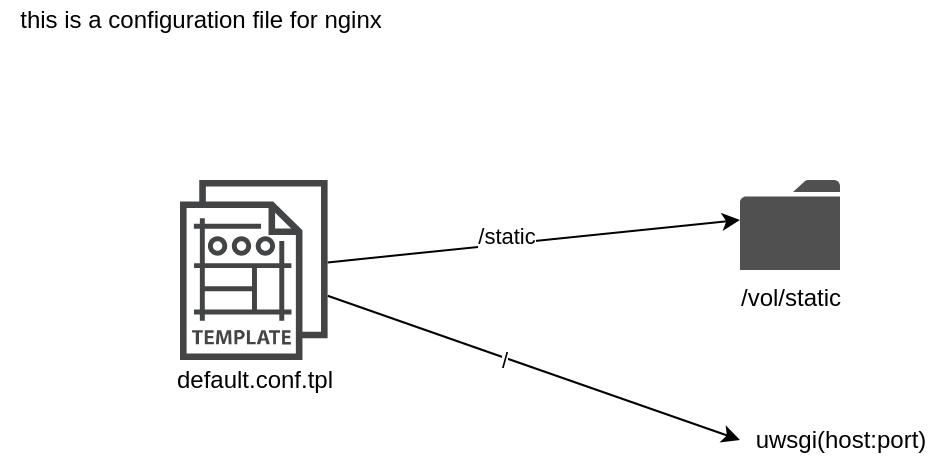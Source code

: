 <mxfile version="13.1.3">
    <diagram id="6hGFLwfOUW9BJ-s0fimq" name="Page-1">
        <mxGraphModel dx="837" dy="571" grid="1" gridSize="10" guides="1" tooltips="1" connect="1" arrows="1" fold="1" page="1" pageScale="1" pageWidth="827" pageHeight="1169" math="0" shadow="0">
            <root>
                <mxCell id="0"/>
                <mxCell id="1" parent="0"/>
                <mxCell id="8" style="rounded=0;orthogonalLoop=1;jettySize=auto;html=1;" edge="1" parent="1" source="3">
                    <mxGeometry relative="1" as="geometry">
                        <mxPoint x="430" y="170" as="targetPoint"/>
                    </mxGeometry>
                </mxCell>
                <mxCell id="12" value="/static" style="edgeLabel;html=1;align=center;verticalAlign=middle;resizable=0;points=[];" vertex="1" connectable="0" parent="8">
                    <mxGeometry x="-0.135" y="4" relative="1" as="geometry">
                        <mxPoint as="offset"/>
                    </mxGeometry>
                </mxCell>
                <mxCell id="11" style="edgeStyle=none;rounded=0;orthogonalLoop=1;jettySize=auto;html=1;" edge="1" parent="1" source="3">
                    <mxGeometry relative="1" as="geometry">
                        <mxPoint x="430" y="280" as="targetPoint"/>
                    </mxGeometry>
                </mxCell>
                <mxCell id="13" value="/" style="edgeLabel;html=1;align=center;verticalAlign=middle;resizable=0;points=[];" vertex="1" connectable="0" parent="11">
                    <mxGeometry x="-0.144" y="-1" relative="1" as="geometry">
                        <mxPoint as="offset"/>
                    </mxGeometry>
                </mxCell>
                <mxCell id="3" value="" style="pointerEvents=1;shadow=0;dashed=0;html=1;strokeColor=none;fillColor=#434445;aspect=fixed;labelPosition=center;verticalLabelPosition=bottom;verticalAlign=top;align=center;outlineConnect=0;shape=mxgraph.vvd.template;" vertex="1" parent="1">
                    <mxGeometry x="150" y="150" width="73.8" height="90" as="geometry"/>
                </mxCell>
                <mxCell id="6" value="default.conf.tpl" style="text;html=1;align=center;verticalAlign=middle;resizable=0;points=[];autosize=1;" vertex="1" parent="1">
                    <mxGeometry x="141.9" y="240" width="90" height="20" as="geometry"/>
                </mxCell>
                <mxCell id="7" value="this is a configuration file for nginx" style="text;html=1;align=center;verticalAlign=middle;resizable=0;points=[];autosize=1;" vertex="1" parent="1">
                    <mxGeometry x="60" y="60" width="200" height="20" as="geometry"/>
                </mxCell>
                <mxCell id="10" value="/vol/static" style="pointerEvents=1;shadow=0;dashed=0;html=1;strokeColor=none;fillColor=#505050;labelPosition=center;verticalLabelPosition=bottom;verticalAlign=top;outlineConnect=0;align=center;shape=mxgraph.office.concepts.folder;" vertex="1" parent="1">
                    <mxGeometry x="430" y="150" width="50" height="45" as="geometry"/>
                </mxCell>
                <mxCell id="14" value="uwsgi(host:port)" style="text;html=1;align=center;verticalAlign=middle;resizable=0;points=[];autosize=1;" vertex="1" parent="1">
                    <mxGeometry x="430" y="270" width="100" height="20" as="geometry"/>
                </mxCell>
            </root>
        </mxGraphModel>
    </diagram>
</mxfile>